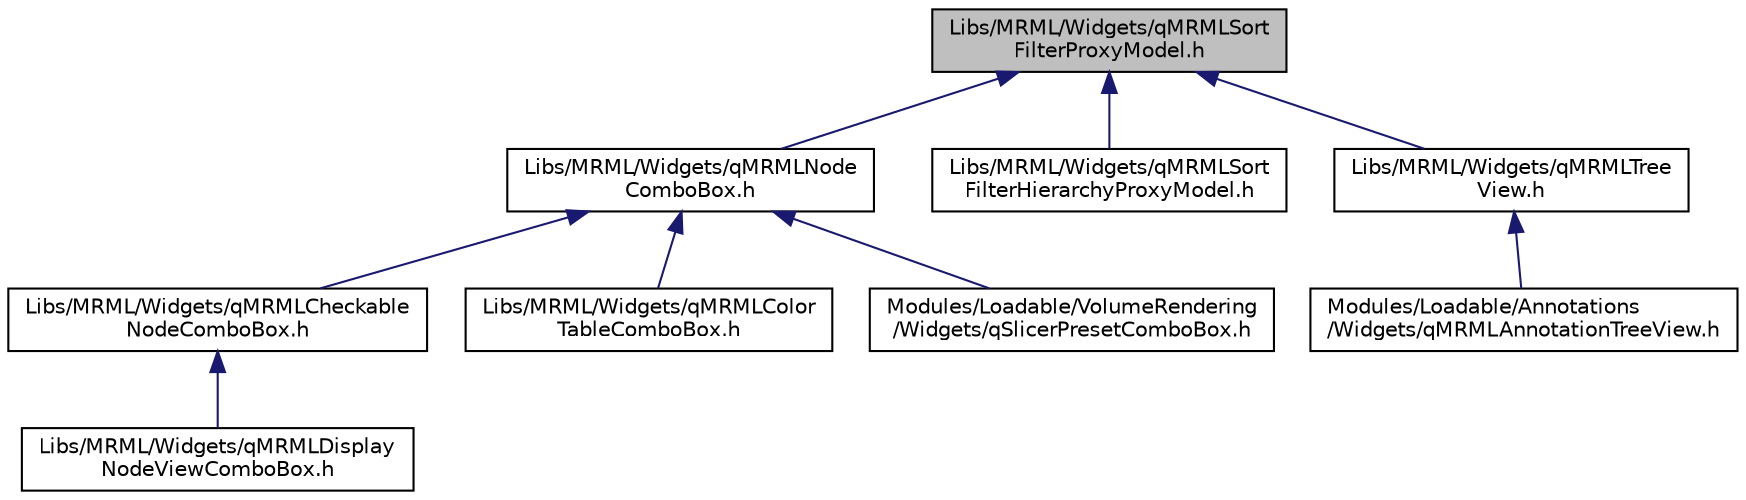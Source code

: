 digraph "Libs/MRML/Widgets/qMRMLSortFilterProxyModel.h"
{
  bgcolor="transparent";
  edge [fontname="Helvetica",fontsize="10",labelfontname="Helvetica",labelfontsize="10"];
  node [fontname="Helvetica",fontsize="10",shape=record];
  Node5 [label="Libs/MRML/Widgets/qMRMLSort\lFilterProxyModel.h",height=0.2,width=0.4,color="black", fillcolor="grey75", style="filled", fontcolor="black"];
  Node5 -> Node6 [dir="back",color="midnightblue",fontsize="10",style="solid",fontname="Helvetica"];
  Node6 [label="Libs/MRML/Widgets/qMRMLNode\lComboBox.h",height=0.2,width=0.4,color="black",URL="$qMRMLNodeComboBox_8h.html"];
  Node6 -> Node7 [dir="back",color="midnightblue",fontsize="10",style="solid",fontname="Helvetica"];
  Node7 [label="Libs/MRML/Widgets/qMRMLCheckable\lNodeComboBox.h",height=0.2,width=0.4,color="black",URL="$qMRMLCheckableNodeComboBox_8h.html"];
  Node7 -> Node8 [dir="back",color="midnightblue",fontsize="10",style="solid",fontname="Helvetica"];
  Node8 [label="Libs/MRML/Widgets/qMRMLDisplay\lNodeViewComboBox.h",height=0.2,width=0.4,color="black",URL="$qMRMLDisplayNodeViewComboBox_8h.html"];
  Node6 -> Node9 [dir="back",color="midnightblue",fontsize="10",style="solid",fontname="Helvetica"];
  Node9 [label="Libs/MRML/Widgets/qMRMLColor\lTableComboBox.h",height=0.2,width=0.4,color="black",URL="$qMRMLColorTableComboBox_8h.html"];
  Node6 -> Node10 [dir="back",color="midnightblue",fontsize="10",style="solid",fontname="Helvetica"];
  Node10 [label="Modules/Loadable/VolumeRendering\l/Widgets/qSlicerPresetComboBox.h",height=0.2,width=0.4,color="black",URL="$qSlicerPresetComboBox_8h.html"];
  Node5 -> Node11 [dir="back",color="midnightblue",fontsize="10",style="solid",fontname="Helvetica"];
  Node11 [label="Libs/MRML/Widgets/qMRMLSort\lFilterHierarchyProxyModel.h",height=0.2,width=0.4,color="black",URL="$qMRMLSortFilterHierarchyProxyModel_8h.html"];
  Node5 -> Node12 [dir="back",color="midnightblue",fontsize="10",style="solid",fontname="Helvetica"];
  Node12 [label="Libs/MRML/Widgets/qMRMLTree\lView.h",height=0.2,width=0.4,color="black",URL="$qMRMLTreeView_8h.html"];
  Node12 -> Node13 [dir="back",color="midnightblue",fontsize="10",style="solid",fontname="Helvetica"];
  Node13 [label="Modules/Loadable/Annotations\l/Widgets/qMRMLAnnotationTreeView.h",height=0.2,width=0.4,color="black",URL="$qMRMLAnnotationTreeView_8h.html"];
}
